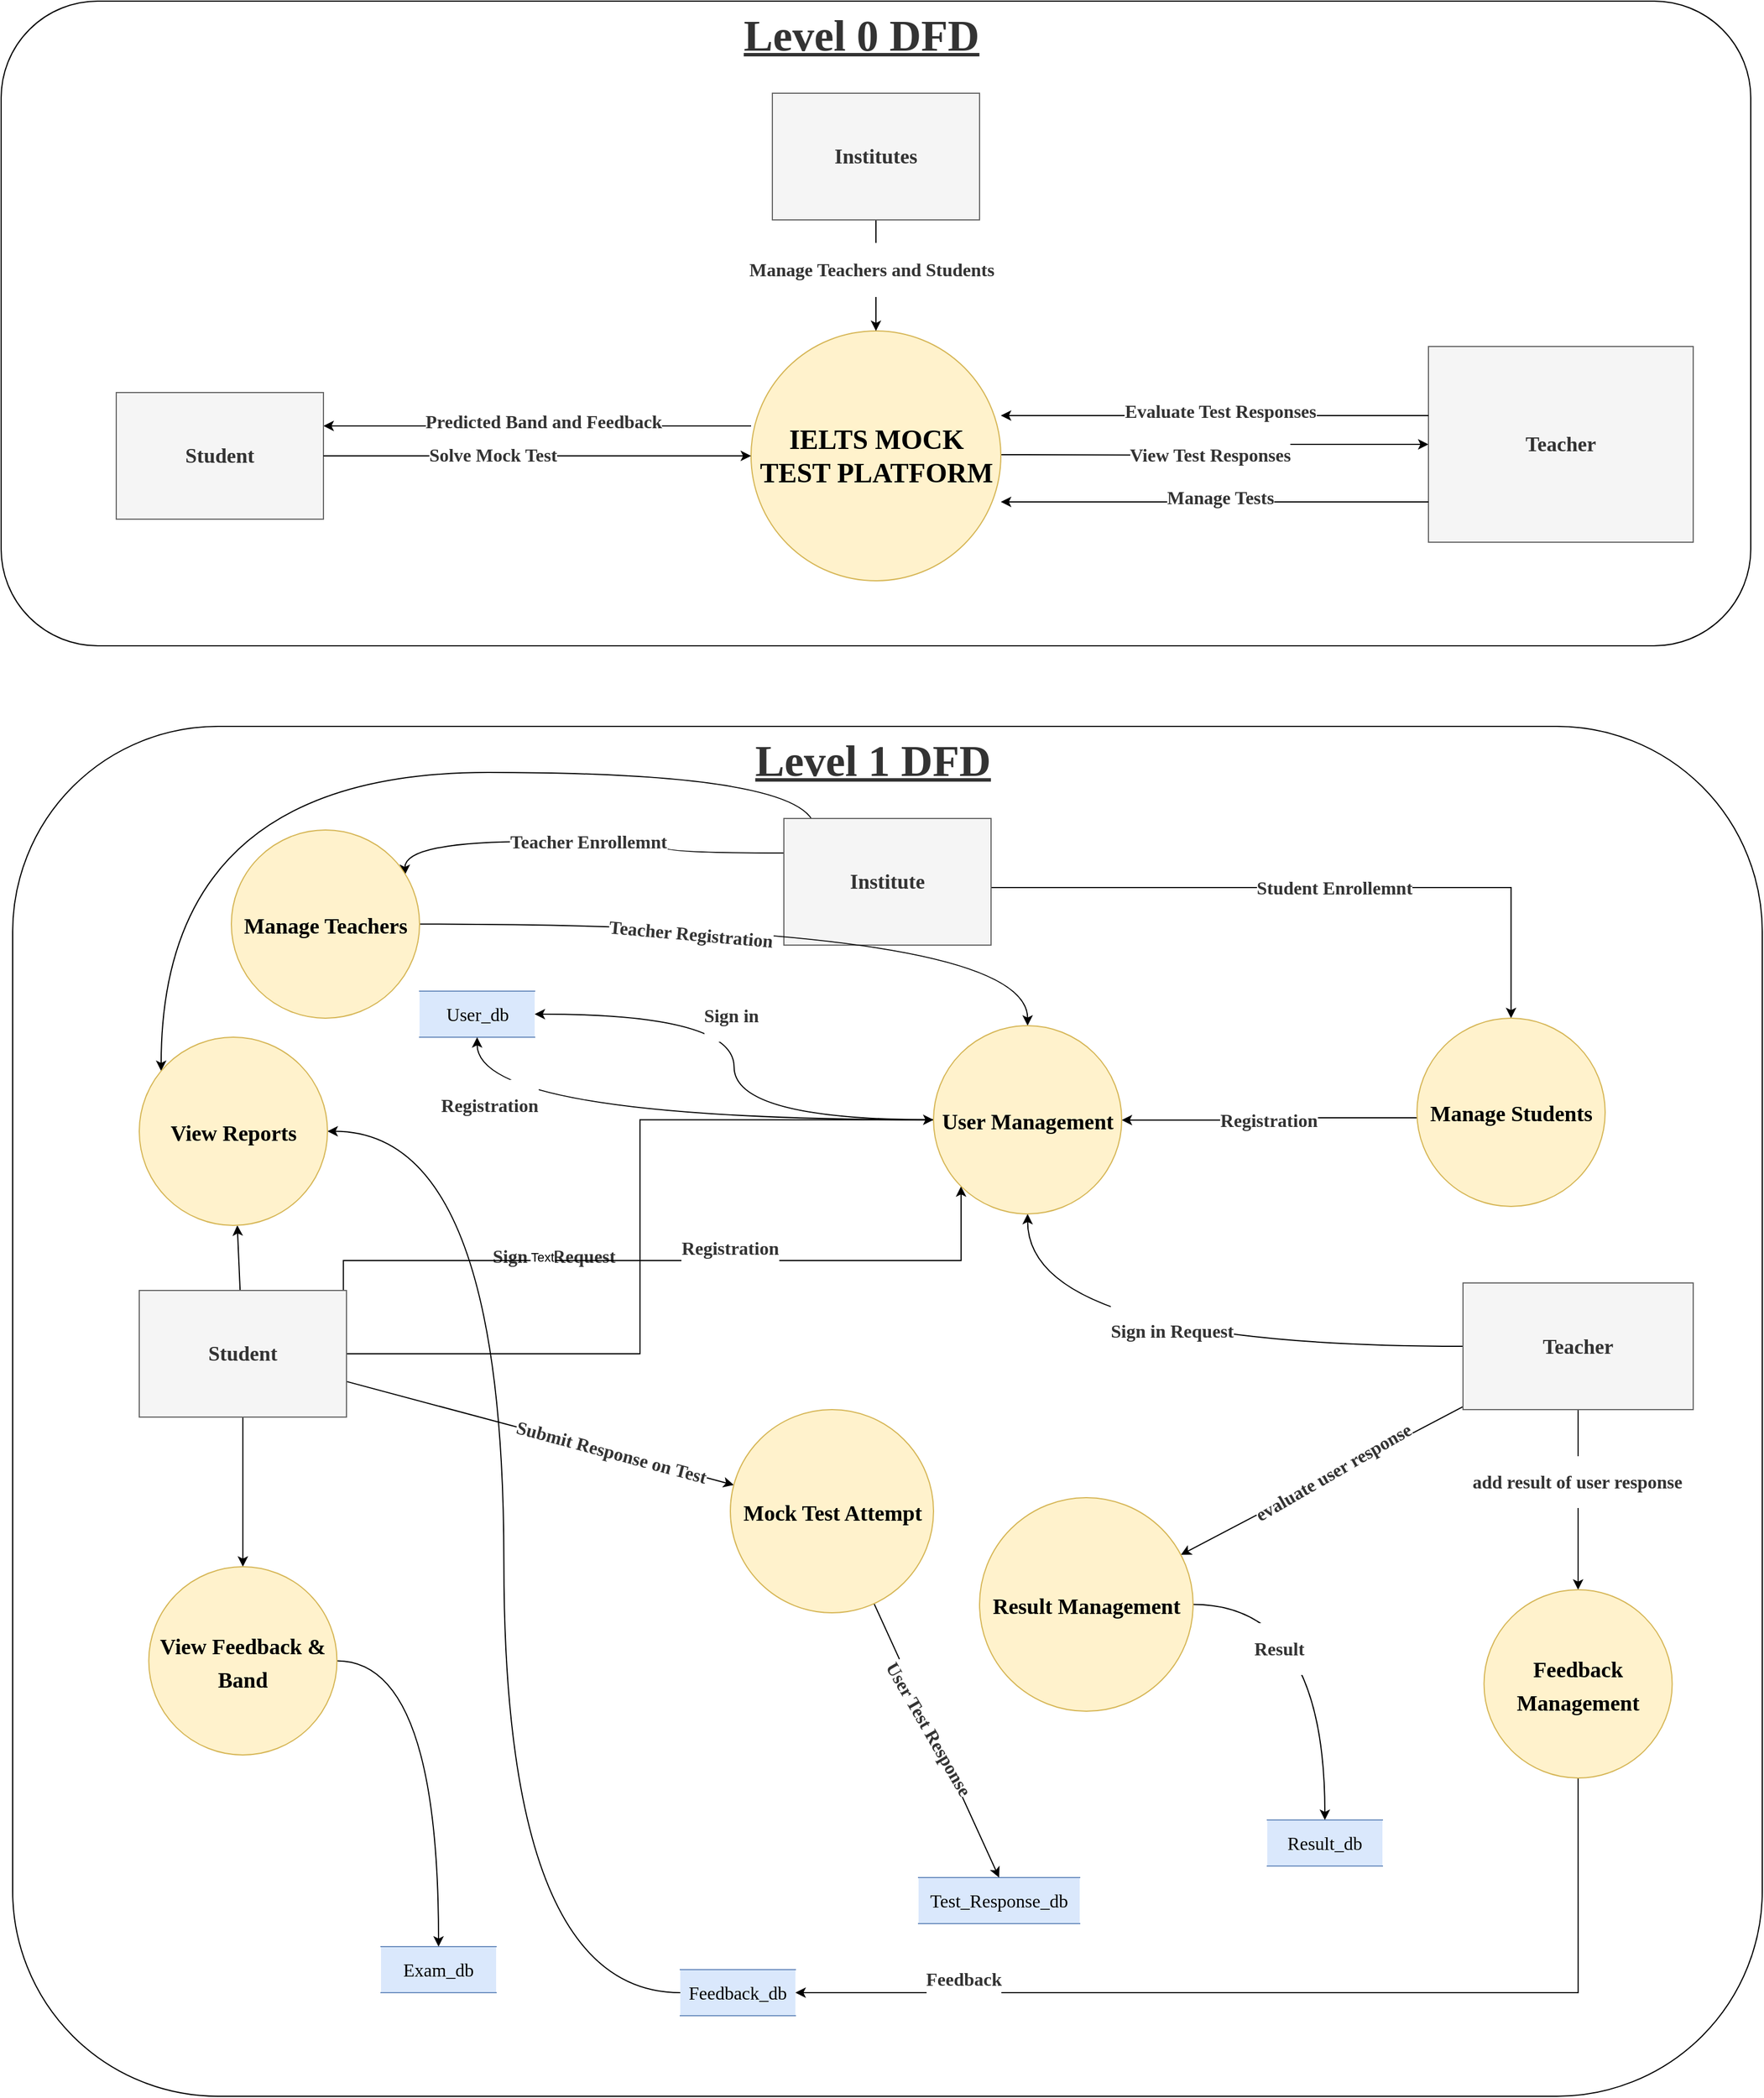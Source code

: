 <mxfile version="24.7.17">
  <diagram name="Page-1" id="etFTTJ8TaBfdBzY4ICjI">
    <mxGraphModel dx="1574" dy="1028" grid="1" gridSize="10" guides="1" tooltips="1" connect="1" arrows="1" fold="1" page="1" pageScale="1" pageWidth="1654" pageHeight="1169" math="0" shadow="0">
      <root>
        <mxCell id="0" />
        <mxCell id="1" parent="0" />
        <mxCell id="t77OT2pHdufiBTzPMGSk-143" value="" style="rounded=1;whiteSpace=wrap;html=1;fontFamily=Ubuntu Mono;fontSource=https%3A%2F%2Ffonts.googleapis.com%2Fcss%3Ffamily%3DUbuntu%2BMono;fillColor=none;" vertex="1" parent="1">
          <mxGeometry x="50" y="50" width="1520" height="560" as="geometry" />
        </mxCell>
        <mxCell id="t77OT2pHdufiBTzPMGSk-144" style="edgeStyle=orthogonalEdgeStyle;rounded=0;orthogonalLoop=1;jettySize=auto;html=1;fontFamily=Ubuntu Mono;fontSource=https%3A%2F%2Ffonts.googleapis.com%2Fcss%3Ffamily%3DUbuntu%2BMono;fontSize=12;fontColor=#333333;" edge="1" parent="1">
          <mxGeometry relative="1" as="geometry">
            <mxPoint x="701.5" y="419" as="sourcePoint" />
            <mxPoint x="330" y="419" as="targetPoint" />
          </mxGeometry>
        </mxCell>
        <mxCell id="t77OT2pHdufiBTzPMGSk-145" value="&lt;h3&gt;&lt;span style=&quot;font-size: 16px;&quot;&gt;Predicted Band and Feedback&lt;/span&gt;&lt;/h3&gt;" style="edgeLabel;html=1;align=center;verticalAlign=middle;resizable=0;points=[];rounded=0;strokeColor=#666666;fontFamily=Ubuntu Mono;fontSource=https%3A%2F%2Ffonts.googleapis.com%2Fcss%3Ffamily%3DUbuntu%2BMono;fontSize=12;fontColor=#333333;fillColor=#f5f5f5;" vertex="1" connectable="0" parent="t77OT2pHdufiBTzPMGSk-144">
          <mxGeometry x="0.19" y="-4" relative="1" as="geometry">
            <mxPoint x="40" as="offset" />
          </mxGeometry>
        </mxCell>
        <mxCell id="t77OT2pHdufiBTzPMGSk-146" style="edgeStyle=orthogonalEdgeStyle;rounded=0;orthogonalLoop=1;jettySize=auto;html=1;exitX=1;exitY=0.5;exitDx=0;exitDy=0;fontFamily=Ubuntu Mono;fontSource=https%3A%2F%2Ffonts.googleapis.com%2Fcss%3Ffamily%3DUbuntu%2BMono;fontSize=12;fontColor=#333333;" edge="1" parent="1" target="t77OT2pHdufiBTzPMGSk-150">
          <mxGeometry relative="1" as="geometry">
            <mxPoint x="918.5" y="444" as="sourcePoint" />
            <mxPoint x="1300" y="444" as="targetPoint" />
            <Array as="points" />
          </mxGeometry>
        </mxCell>
        <mxCell id="t77OT2pHdufiBTzPMGSk-147" value="&lt;h3&gt;&lt;span style=&quot;font-size: 16px;&quot;&gt;View Test Responses&lt;/span&gt;&lt;/h3&gt;" style="edgeLabel;html=1;align=center;verticalAlign=middle;resizable=0;points=[];rounded=0;strokeColor=#666666;fontFamily=Ubuntu Mono;fontSource=https%3A%2F%2Ffonts.googleapis.com%2Fcss%3Ffamily%3DUbuntu%2BMono;fontSize=12;fontColor=#333333;fillColor=#f5f5f5;" vertex="1" connectable="0" parent="t77OT2pHdufiBTzPMGSk-146">
          <mxGeometry x="-0.046" y="1" relative="1" as="geometry">
            <mxPoint as="offset" />
          </mxGeometry>
        </mxCell>
        <mxCell id="t77OT2pHdufiBTzPMGSk-148" value="&lt;h1&gt;&lt;font data-font-src=&quot;https://fonts.googleapis.com/css?family=Ubuntu+Mono&quot;&gt;IELTS MOCK TEST PLATFORM&lt;/font&gt;&lt;/h1&gt;" style="ellipse;whiteSpace=wrap;html=1;aspect=fixed;fillColor=#fff2cc;strokeColor=#d6b656;fontFamily=Ubuntu Mono;fontSource=https%3A%2F%2Ffonts.googleapis.com%2Fcss%3Ffamily%3DUbuntu%2BMono;" vertex="1" parent="1">
          <mxGeometry x="701.5" y="336.5" width="217" height="217" as="geometry" />
        </mxCell>
        <mxCell id="t77OT2pHdufiBTzPMGSk-149" value="&lt;h2&gt;Student&lt;/h2&gt;" style="rounded=0;whiteSpace=wrap;html=1;fillColor=#f5f5f5;fontColor=#333333;strokeColor=#666666;fontFamily=Ubuntu Mono;fontSource=https%3A%2F%2Ffonts.googleapis.com%2Fcss%3Ffamily%3DUbuntu%2BMono;" vertex="1" parent="1">
          <mxGeometry x="150" y="390" width="180" height="110" as="geometry" />
        </mxCell>
        <mxCell id="t77OT2pHdufiBTzPMGSk-150" value="&lt;h2&gt;Teacher&lt;/h2&gt;" style="rounded=0;whiteSpace=wrap;html=1;fillColor=#f5f5f5;fontColor=#333333;strokeColor=#666666;fontFamily=Ubuntu Mono;fontSource=https%3A%2F%2Ffonts.googleapis.com%2Fcss%3Ffamily%3DUbuntu%2BMono;align=center;verticalAlign=middle;fontSize=12;" vertex="1" parent="1">
          <mxGeometry x="1290" y="350" width="230" height="170" as="geometry" />
        </mxCell>
        <mxCell id="t77OT2pHdufiBTzPMGSk-151" style="edgeStyle=orthogonalEdgeStyle;rounded=0;orthogonalLoop=1;jettySize=auto;html=1;fontFamily=Ubuntu Mono;fontSource=https%3A%2F%2Ffonts.googleapis.com%2Fcss%3Ffamily%3DUbuntu%2BMono;fontSize=12;fontColor=#333333;" edge="1" parent="1" source="t77OT2pHdufiBTzPMGSk-153" target="t77OT2pHdufiBTzPMGSk-148">
          <mxGeometry relative="1" as="geometry" />
        </mxCell>
        <mxCell id="t77OT2pHdufiBTzPMGSk-152" value="&lt;h3&gt;&lt;span style=&quot;font-size: 16px;&quot;&gt;Manage Teachers and Students&lt;/span&gt;&lt;/h3&gt;" style="edgeLabel;html=1;align=center;verticalAlign=middle;resizable=0;points=[];rounded=0;strokeColor=#666666;fontFamily=Ubuntu Mono;fontSource=https%3A%2F%2Ffonts.googleapis.com%2Fcss%3Ffamily%3DUbuntu%2BMono;fontSize=12;fontColor=#333333;fillColor=#f5f5f5;" vertex="1" connectable="0" parent="t77OT2pHdufiBTzPMGSk-151">
          <mxGeometry x="-0.114" y="-4" relative="1" as="geometry">
            <mxPoint as="offset" />
          </mxGeometry>
        </mxCell>
        <mxCell id="t77OT2pHdufiBTzPMGSk-153" value="&lt;h2&gt;Institutes&lt;/h2&gt;" style="rounded=0;whiteSpace=wrap;html=1;fillColor=#f5f5f5;fontColor=#333333;strokeColor=#666666;fontFamily=Ubuntu Mono;fontSource=https%3A%2F%2Ffonts.googleapis.com%2Fcss%3Ffamily%3DUbuntu%2BMono;" vertex="1" parent="1">
          <mxGeometry x="720" y="130" width="180" height="110" as="geometry" />
        </mxCell>
        <mxCell id="t77OT2pHdufiBTzPMGSk-154" style="edgeStyle=orthogonalEdgeStyle;rounded=0;orthogonalLoop=1;jettySize=auto;html=1;fontFamily=Ubuntu Mono;fontSource=https%3A%2F%2Ffonts.googleapis.com%2Fcss%3Ffamily%3DUbuntu%2BMono;fontSize=12;fontColor=#333333;" edge="1" parent="1" source="t77OT2pHdufiBTzPMGSk-149" target="t77OT2pHdufiBTzPMGSk-148">
          <mxGeometry relative="1" as="geometry" />
        </mxCell>
        <mxCell id="t77OT2pHdufiBTzPMGSk-155" value="&lt;h3&gt;&lt;font style=&quot;font-size: 16px;&quot;&gt;Solve Mock Test&lt;/font&gt;&lt;/h3&gt;" style="edgeLabel;html=1;align=center;verticalAlign=middle;resizable=0;points=[];rounded=0;strokeColor=#666666;fontFamily=Ubuntu Mono;fontSource=https%3A%2F%2Ffonts.googleapis.com%2Fcss%3Ffamily%3DUbuntu%2BMono;fontSize=12;fontColor=#333333;fillColor=#f5f5f5;" vertex="1" connectable="0" parent="t77OT2pHdufiBTzPMGSk-154">
          <mxGeometry x="-0.211" y="1" relative="1" as="geometry">
            <mxPoint as="offset" />
          </mxGeometry>
        </mxCell>
        <mxCell id="t77OT2pHdufiBTzPMGSk-156" style="edgeStyle=orthogonalEdgeStyle;rounded=0;orthogonalLoop=1;jettySize=auto;html=1;fontFamily=Ubuntu Mono;fontSource=https%3A%2F%2Ffonts.googleapis.com%2Fcss%3Ffamily%3DUbuntu%2BMono;fontSize=12;fontColor=#333333;" edge="1" parent="1">
          <mxGeometry relative="1" as="geometry">
            <mxPoint x="1290" y="410" as="sourcePoint" />
            <mxPoint x="918.5" y="410" as="targetPoint" />
          </mxGeometry>
        </mxCell>
        <mxCell id="t77OT2pHdufiBTzPMGSk-157" value="&lt;h3&gt;&lt;span style=&quot;font-size: 16px;&quot;&gt;Evaluate Test Responses&lt;/span&gt;&lt;/h3&gt;" style="edgeLabel;html=1;align=center;verticalAlign=middle;resizable=0;points=[];rounded=0;strokeColor=#666666;fontFamily=Ubuntu Mono;fontSource=https%3A%2F%2Ffonts.googleapis.com%2Fcss%3Ffamily%3DUbuntu%2BMono;fontSize=12;fontColor=#333333;fillColor=#f5f5f5;" vertex="1" connectable="0" parent="t77OT2pHdufiBTzPMGSk-156">
          <mxGeometry x="0.19" y="-4" relative="1" as="geometry">
            <mxPoint x="40" as="offset" />
          </mxGeometry>
        </mxCell>
        <mxCell id="t77OT2pHdufiBTzPMGSk-158" style="edgeStyle=orthogonalEdgeStyle;rounded=0;orthogonalLoop=1;jettySize=auto;html=1;fontFamily=Ubuntu Mono;fontSource=https%3A%2F%2Ffonts.googleapis.com%2Fcss%3Ffamily%3DUbuntu%2BMono;fontSize=12;fontColor=#333333;" edge="1" parent="1">
          <mxGeometry relative="1" as="geometry">
            <mxPoint x="1290" y="485" as="sourcePoint" />
            <mxPoint x="918.5" y="485" as="targetPoint" />
          </mxGeometry>
        </mxCell>
        <mxCell id="t77OT2pHdufiBTzPMGSk-159" value="&lt;h3&gt;&lt;span style=&quot;font-size: 16px;&quot;&gt;Manage Tests&lt;/span&gt;&lt;/h3&gt;" style="edgeLabel;html=1;align=center;verticalAlign=middle;resizable=0;points=[];rounded=0;strokeColor=#666666;fontFamily=Ubuntu Mono;fontSource=https%3A%2F%2Ffonts.googleapis.com%2Fcss%3Ffamily%3DUbuntu%2BMono;fontSize=12;fontColor=#333333;fillColor=#f5f5f5;" vertex="1" connectable="0" parent="t77OT2pHdufiBTzPMGSk-158">
          <mxGeometry x="0.19" y="-4" relative="1" as="geometry">
            <mxPoint x="40" as="offset" />
          </mxGeometry>
        </mxCell>
        <mxCell id="t77OT2pHdufiBTzPMGSk-160" value="&lt;font style=&quot;font-size: 38px;&quot;&gt;&lt;u&gt;Level 0 DFD&lt;/u&gt;&lt;/font&gt;" style="text;strokeColor=none;fillColor=none;html=1;fontSize=12;fontStyle=1;verticalAlign=middle;align=center;fontFamily=Ubuntu Mono;fontSource=https%3A%2F%2Ffonts.googleapis.com%2Fcss%3Ffamily%3DUbuntu%2BMono;fontColor=#333333;" vertex="1" parent="1">
          <mxGeometry x="747" y="60" width="100" height="40" as="geometry" />
        </mxCell>
        <mxCell id="t77OT2pHdufiBTzPMGSk-161" value="" style="rounded=1;whiteSpace=wrap;html=1;fontFamily=Ubuntu Mono;fontSource=https%3A%2F%2Ffonts.googleapis.com%2Fcss%3Ffamily%3DUbuntu%2BMono;fillColor=none;" vertex="1" parent="1">
          <mxGeometry x="60" y="680" width="1520" height="1190" as="geometry" />
        </mxCell>
        <mxCell id="t77OT2pHdufiBTzPMGSk-162" style="edgeStyle=elbowEdgeStyle;rounded=0;orthogonalLoop=1;jettySize=auto;html=1;" edge="1" parent="1" source="t77OT2pHdufiBTzPMGSk-170" target="t77OT2pHdufiBTzPMGSk-212">
          <mxGeometry relative="1" as="geometry" />
        </mxCell>
        <mxCell id="t77OT2pHdufiBTzPMGSk-163" value="&lt;h3 style=&quot;color: rgb(51, 51, 51); font-family: &amp;quot;Ubuntu Mono&amp;quot;;&quot;&gt;&lt;span style=&quot;font-size: 16px;&quot;&gt;Sign in Request&lt;/span&gt;&lt;/h3&gt;" style="edgeLabel;html=1;align=center;verticalAlign=middle;resizable=0;points=[];fontFamily=Helvetica;fontSize=11;fontColor=default;labelBackgroundColor=default;" vertex="1" connectable="0" parent="t77OT2pHdufiBTzPMGSk-162">
          <mxGeometry x="0.238" y="61" relative="1" as="geometry">
            <mxPoint x="-14" y="101" as="offset" />
          </mxGeometry>
        </mxCell>
        <mxCell id="t77OT2pHdufiBTzPMGSk-164" style="edgeStyle=elbowEdgeStyle;shape=connector;rounded=0;orthogonalLoop=1;jettySize=auto;html=1;entryX=0;entryY=1;entryDx=0;entryDy=0;strokeColor=default;align=center;verticalAlign=middle;fontFamily=Helvetica;fontSize=11;fontColor=default;labelBackgroundColor=default;endArrow=classic;exitX=0.985;exitY=0.354;exitDx=0;exitDy=0;exitPerimeter=0;elbow=vertical;" edge="1" parent="1" source="t77OT2pHdufiBTzPMGSk-170" target="t77OT2pHdufiBTzPMGSk-212">
          <mxGeometry relative="1" as="geometry" />
        </mxCell>
        <mxCell id="t77OT2pHdufiBTzPMGSk-165" value="&lt;h3 style=&quot;&quot;&gt;&lt;font face=&quot;Ubuntu Mono&quot; color=&quot;#333333&quot;&gt;&lt;span style=&quot;font-size: 16px;&quot;&gt;Registration&lt;/span&gt;&lt;/font&gt;&lt;br&gt;&lt;/h3&gt;" style="edgeLabel;html=1;align=center;verticalAlign=middle;resizable=0;points=[];fontFamily=Helvetica;fontSize=11;fontColor=default;labelBackgroundColor=default;" vertex="1" connectable="0" parent="t77OT2pHdufiBTzPMGSk-164">
          <mxGeometry x="-0.052" y="37" relative="1" as="geometry">
            <mxPoint x="85" y="26" as="offset" />
          </mxGeometry>
        </mxCell>
        <mxCell id="t77OT2pHdufiBTzPMGSk-217" value="Text" style="edgeLabel;html=1;align=center;verticalAlign=middle;resizable=0;points=[];fontFamily=Helvetica;fontSize=11;fontColor=default;labelBackgroundColor=default;" vertex="1" connectable="0" parent="t77OT2pHdufiBTzPMGSk-164">
          <mxGeometry x="-0.288" y="3" relative="1" as="geometry">
            <mxPoint as="offset" />
          </mxGeometry>
        </mxCell>
        <mxCell id="t77OT2pHdufiBTzPMGSk-166" style="shape=connector;rounded=0;orthogonalLoop=1;jettySize=auto;html=1;strokeColor=default;align=center;verticalAlign=middle;fontFamily=Helvetica;fontSize=11;fontColor=default;labelBackgroundColor=default;endArrow=classic;" edge="1" parent="1" source="t77OT2pHdufiBTzPMGSk-170" target="t77OT2pHdufiBTzPMGSk-207">
          <mxGeometry relative="1" as="geometry" />
        </mxCell>
        <mxCell id="t77OT2pHdufiBTzPMGSk-167" value="&lt;h3 style=&quot;color: rgb(51, 51, 51); font-family: &amp;quot;Ubuntu Mono&amp;quot;;&quot;&gt;&lt;span style=&quot;font-size: 16px;&quot;&gt;Submit Response on Test&lt;/span&gt;&lt;/h3&gt;" style="edgeLabel;html=1;align=center;verticalAlign=middle;resizable=0;points=[];fontFamily=Helvetica;fontSize=11;fontColor=default;labelBackgroundColor=default;rotation=15;" vertex="1" connectable="0" parent="t77OT2pHdufiBTzPMGSk-166">
          <mxGeometry x="0.475" y="17" relative="1" as="geometry">
            <mxPoint x="-23" y="11" as="offset" />
          </mxGeometry>
        </mxCell>
        <mxCell id="t77OT2pHdufiBTzPMGSk-168" style="edgeStyle=orthogonalEdgeStyle;shape=connector;curved=1;rounded=0;orthogonalLoop=1;jettySize=auto;html=1;strokeColor=default;align=center;verticalAlign=middle;fontFamily=Helvetica;fontSize=11;fontColor=default;labelBackgroundColor=default;endArrow=classic;" edge="1" parent="1" source="t77OT2pHdufiBTzPMGSk-170" target="t77OT2pHdufiBTzPMGSk-195">
          <mxGeometry relative="1" as="geometry" />
        </mxCell>
        <mxCell id="t77OT2pHdufiBTzPMGSk-169" style="shape=connector;rounded=0;orthogonalLoop=1;jettySize=auto;html=1;strokeColor=default;align=center;verticalAlign=middle;fontFamily=Helvetica;fontSize=11;fontColor=default;labelBackgroundColor=default;endArrow=classic;" edge="1" parent="1" source="t77OT2pHdufiBTzPMGSk-170" target="t77OT2pHdufiBTzPMGSk-213">
          <mxGeometry relative="1" as="geometry" />
        </mxCell>
        <mxCell id="t77OT2pHdufiBTzPMGSk-170" value="&lt;h2&gt;Student&lt;/h2&gt;" style="rounded=0;whiteSpace=wrap;html=1;fillColor=#f5f5f5;fontColor=#333333;strokeColor=#666666;fontFamily=Ubuntu Mono;fontSource=https%3A%2F%2Ffonts.googleapis.com%2Fcss%3Ffamily%3DUbuntu%2BMono;" vertex="1" parent="1">
          <mxGeometry x="170" y="1170" width="180" height="110" as="geometry" />
        </mxCell>
        <mxCell id="t77OT2pHdufiBTzPMGSk-171" style="shape=connector;rounded=0;orthogonalLoop=1;jettySize=auto;html=1;strokeColor=default;align=center;verticalAlign=middle;fontFamily=Helvetica;fontSize=11;fontColor=default;labelBackgroundColor=default;endArrow=classic;" edge="1" parent="1" source="t77OT2pHdufiBTzPMGSk-177" target="t77OT2pHdufiBTzPMGSk-201">
          <mxGeometry relative="1" as="geometry" />
        </mxCell>
        <mxCell id="t77OT2pHdufiBTzPMGSk-172" value="&lt;h3 style=&quot;color: rgb(51, 51, 51); font-family: &amp;quot;Ubuntu Mono&amp;quot;;&quot;&gt;&lt;span style=&quot;font-size: 16px;&quot;&gt;evaluate user response&lt;/span&gt;&lt;/h3&gt;" style="edgeLabel;html=1;align=center;verticalAlign=middle;resizable=0;points=[];fontFamily=Helvetica;fontSize=11;fontColor=default;labelBackgroundColor=default;rotation=-30;" vertex="1" connectable="0" parent="t77OT2pHdufiBTzPMGSk-171">
          <mxGeometry x="0.327" y="38" relative="1" as="geometry">
            <mxPoint x="31" y="-62" as="offset" />
          </mxGeometry>
        </mxCell>
        <mxCell id="t77OT2pHdufiBTzPMGSk-173" style="edgeStyle=orthogonalEdgeStyle;shape=connector;curved=1;rounded=0;orthogonalLoop=1;jettySize=auto;html=1;strokeColor=default;align=center;verticalAlign=middle;fontFamily=Helvetica;fontSize=11;fontColor=default;labelBackgroundColor=default;endArrow=classic;" edge="1" parent="1" source="t77OT2pHdufiBTzPMGSk-177" target="t77OT2pHdufiBTzPMGSk-212">
          <mxGeometry relative="1" as="geometry" />
        </mxCell>
        <mxCell id="t77OT2pHdufiBTzPMGSk-174" value="&lt;h3 style=&quot;color: rgb(51, 51, 51); font-family: &amp;quot;Ubuntu Mono&amp;quot;;&quot;&gt;&lt;span style=&quot;font-size: 16px;&quot;&gt;Sign in Request&lt;/span&gt;&lt;/h3&gt;" style="edgeLabel;html=1;align=center;verticalAlign=middle;resizable=0;points=[];fontFamily=Helvetica;fontSize=11;fontColor=default;labelBackgroundColor=default;" vertex="1" connectable="0" parent="t77OT2pHdufiBTzPMGSk-173">
          <mxGeometry x="0.028" y="-14" relative="1" as="geometry">
            <mxPoint as="offset" />
          </mxGeometry>
        </mxCell>
        <mxCell id="t77OT2pHdufiBTzPMGSk-175" style="edgeStyle=orthogonalEdgeStyle;shape=connector;curved=1;rounded=0;orthogonalLoop=1;jettySize=auto;html=1;strokeColor=default;align=center;verticalAlign=middle;fontFamily=Helvetica;fontSize=11;fontColor=default;labelBackgroundColor=default;endArrow=classic;" edge="1" parent="1" source="t77OT2pHdufiBTzPMGSk-177" target="t77OT2pHdufiBTzPMGSk-204">
          <mxGeometry relative="1" as="geometry" />
        </mxCell>
        <mxCell id="t77OT2pHdufiBTzPMGSk-176" value="&lt;h3 style=&quot;color: rgb(51, 51, 51); font-family: &amp;quot;Ubuntu Mono&amp;quot;;&quot;&gt;&lt;span style=&quot;font-size: 16px;&quot;&gt;add result of user response&lt;/span&gt;&lt;/h3&gt;" style="edgeLabel;html=1;align=center;verticalAlign=middle;resizable=0;points=[];fontFamily=Helvetica;fontSize=11;fontColor=default;labelBackgroundColor=default;" vertex="1" connectable="0" parent="t77OT2pHdufiBTzPMGSk-175">
          <mxGeometry x="-0.199" y="-1" relative="1" as="geometry">
            <mxPoint as="offset" />
          </mxGeometry>
        </mxCell>
        <mxCell id="t77OT2pHdufiBTzPMGSk-177" value="&lt;h2&gt;Teacher&lt;/h2&gt;" style="rounded=0;whiteSpace=wrap;html=1;fillColor=#f5f5f5;fontColor=#333333;strokeColor=#666666;fontFamily=Ubuntu Mono;fontSource=https%3A%2F%2Ffonts.googleapis.com%2Fcss%3Ffamily%3DUbuntu%2BMono;align=center;verticalAlign=middle;fontSize=12;" vertex="1" parent="1">
          <mxGeometry x="1320" y="1163.5" width="200" height="110" as="geometry" />
        </mxCell>
        <mxCell id="t77OT2pHdufiBTzPMGSk-178" style="edgeStyle=elbowEdgeStyle;shape=connector;rounded=0;orthogonalLoop=1;jettySize=auto;html=1;strokeColor=default;align=center;verticalAlign=middle;fontFamily=Helvetica;fontSize=11;fontColor=default;labelBackgroundColor=default;endArrow=classic;elbow=vertical;" edge="1" parent="1" source="t77OT2pHdufiBTzPMGSk-183" target="t77OT2pHdufiBTzPMGSk-192">
          <mxGeometry relative="1" as="geometry">
            <Array as="points">
              <mxPoint x="960" y="820" />
            </Array>
          </mxGeometry>
        </mxCell>
        <mxCell id="t77OT2pHdufiBTzPMGSk-179" value="&lt;h3 style=&quot;color: rgb(51, 51, 51); font-family: &amp;quot;Ubuntu Mono&amp;quot;;&quot;&gt;&lt;span style=&quot;font-size: 16px;&quot;&gt;Student Enrollemnt&lt;/span&gt;&lt;/h3&gt;" style="edgeLabel;html=1;align=center;verticalAlign=middle;resizable=0;points=[];fontFamily=Helvetica;fontSize=11;fontColor=default;labelBackgroundColor=default;" vertex="1" connectable="0" parent="t77OT2pHdufiBTzPMGSk-178">
          <mxGeometry x="0.417" y="-23" relative="1" as="geometry">
            <mxPoint x="-103" y="-23" as="offset" />
          </mxGeometry>
        </mxCell>
        <mxCell id="t77OT2pHdufiBTzPMGSk-180" style="edgeStyle=orthogonalEdgeStyle;shape=connector;curved=1;rounded=0;orthogonalLoop=1;jettySize=auto;html=1;strokeColor=default;align=center;verticalAlign=middle;fontFamily=Helvetica;fontSize=11;fontColor=default;labelBackgroundColor=default;endArrow=classic;entryX=0.922;entryY=0.239;entryDx=0;entryDy=0;entryPerimeter=0;" edge="1" parent="1" source="t77OT2pHdufiBTzPMGSk-183" target="t77OT2pHdufiBTzPMGSk-198">
          <mxGeometry relative="1" as="geometry">
            <mxPoint x="640" y="831.28" as="sourcePoint" />
            <mxPoint x="276.969" y="780" as="targetPoint" />
            <Array as="points">
              <mxPoint x="626" y="790" />
              <mxPoint x="626" y="780" />
              <mxPoint x="401" y="780" />
            </Array>
          </mxGeometry>
        </mxCell>
        <mxCell id="t77OT2pHdufiBTzPMGSk-181" value="&lt;h3 style=&quot;color: rgb(51, 51, 51); font-family: &amp;quot;Ubuntu Mono&amp;quot;;&quot;&gt;&lt;span style=&quot;font-size: 16px;&quot;&gt;Teacher Enrollemnt&lt;/span&gt;&lt;/h3&gt;" style="edgeLabel;html=1;align=center;verticalAlign=middle;resizable=0;points=[];fontFamily=Helvetica;fontSize=11;fontColor=default;labelBackgroundColor=default;" vertex="1" connectable="0" parent="t77OT2pHdufiBTzPMGSk-180">
          <mxGeometry x="0.5" y="-5" relative="1" as="geometry">
            <mxPoint x="96" y="5" as="offset" />
          </mxGeometry>
        </mxCell>
        <mxCell id="t77OT2pHdufiBTzPMGSk-182" style="edgeStyle=orthogonalEdgeStyle;shape=connector;curved=1;rounded=0;orthogonalLoop=1;jettySize=auto;html=1;strokeColor=default;align=center;verticalAlign=middle;fontFamily=Helvetica;fontSize=11;fontColor=default;labelBackgroundColor=default;endArrow=classic;" edge="1" parent="1" target="t77OT2pHdufiBTzPMGSk-213">
          <mxGeometry relative="1" as="geometry">
            <mxPoint x="757" y="770" as="sourcePoint" />
            <mxPoint x="188.75" y="960" as="targetPoint" />
            <Array as="points">
              <mxPoint x="757" y="720" />
              <mxPoint x="189" y="720" />
            </Array>
          </mxGeometry>
        </mxCell>
        <mxCell id="t77OT2pHdufiBTzPMGSk-183" value="&lt;h2&gt;Institute&lt;/h2&gt;" style="rounded=0;whiteSpace=wrap;html=1;fillColor=#f5f5f5;fontColor=#333333;strokeColor=#666666;fontFamily=Ubuntu Mono;fontSource=https%3A%2F%2Ffonts.googleapis.com%2Fcss%3Ffamily%3DUbuntu%2BMono;" vertex="1" parent="1">
          <mxGeometry x="730" y="760" width="180" height="110" as="geometry" />
        </mxCell>
        <mxCell id="t77OT2pHdufiBTzPMGSk-184" value="&lt;font style=&quot;font-size: 38px;&quot;&gt;&lt;u&gt;Level 1 DFD&lt;/u&gt;&lt;/font&gt;" style="text;strokeColor=none;fillColor=none;html=1;fontSize=12;fontStyle=1;verticalAlign=middle;align=center;fontFamily=Ubuntu Mono;fontSource=https%3A%2F%2Ffonts.googleapis.com%2Fcss%3Ffamily%3DUbuntu%2BMono;fontColor=#333333;" vertex="1" parent="1">
          <mxGeometry x="757" y="690" width="100" height="40" as="geometry" />
        </mxCell>
        <mxCell id="t77OT2pHdufiBTzPMGSk-185" value="&lt;font style=&quot;font-size: 16px;&quot; face=&quot;Ubuntu Mono&quot;&gt;Exam_db&lt;/font&gt;" style="shape=partialRectangle;whiteSpace=wrap;html=1;left=0;right=0;fillColor=#dae8fc;strokeColor=#6c8ebf;" vertex="1" parent="1">
          <mxGeometry x="380" y="1740" width="100" height="40" as="geometry" />
        </mxCell>
        <mxCell id="t77OT2pHdufiBTzPMGSk-186" value="&lt;font style=&quot;font-size: 16px;&quot; face=&quot;Ubuntu Mono&quot;&gt;User_db&lt;/font&gt;" style="shape=partialRectangle;whiteSpace=wrap;html=1;left=0;right=0;fillColor=#dae8fc;strokeColor=#6c8ebf;" vertex="1" parent="1">
          <mxGeometry x="413.5" y="910" width="100" height="40" as="geometry" />
        </mxCell>
        <mxCell id="t77OT2pHdufiBTzPMGSk-187" value="&lt;font style=&quot;font-size: 16px;&quot; face=&quot;Ubuntu Mono&quot;&gt;Test_Response_db&lt;/font&gt;" style="shape=partialRectangle;whiteSpace=wrap;html=1;left=0;right=0;fillColor=#dae8fc;strokeColor=#6c8ebf;" vertex="1" parent="1">
          <mxGeometry x="847" y="1680" width="140" height="40" as="geometry" />
        </mxCell>
        <mxCell id="t77OT2pHdufiBTzPMGSk-216" style="edgeStyle=orthogonalEdgeStyle;shape=connector;curved=1;rounded=0;orthogonalLoop=1;jettySize=auto;html=1;entryX=1;entryY=0.5;entryDx=0;entryDy=0;strokeColor=default;align=center;verticalAlign=middle;fontFamily=Helvetica;fontSize=11;fontColor=default;labelBackgroundColor=default;endArrow=classic;" edge="1" parent="1" source="t77OT2pHdufiBTzPMGSk-188" target="t77OT2pHdufiBTzPMGSk-213">
          <mxGeometry relative="1" as="geometry" />
        </mxCell>
        <mxCell id="t77OT2pHdufiBTzPMGSk-188" value="&lt;font style=&quot;font-size: 16px;&quot; face=&quot;Ubuntu Mono&quot;&gt;Feedback_db&lt;/font&gt;" style="shape=partialRectangle;whiteSpace=wrap;html=1;left=0;right=0;fillColor=#dae8fc;strokeColor=#6c8ebf;" vertex="1" parent="1">
          <mxGeometry x="640" y="1760" width="100" height="40" as="geometry" />
        </mxCell>
        <mxCell id="t77OT2pHdufiBTzPMGSk-189" value="&lt;font style=&quot;font-size: 16px;&quot; face=&quot;Ubuntu Mono&quot;&gt;Result_db&lt;/font&gt;" style="shape=partialRectangle;whiteSpace=wrap;html=1;left=0;right=0;fillColor=#dae8fc;strokeColor=#6c8ebf;" vertex="1" parent="1">
          <mxGeometry x="1150" y="1630" width="100" height="40" as="geometry" />
        </mxCell>
        <mxCell id="t77OT2pHdufiBTzPMGSk-190" style="edgeStyle=orthogonalEdgeStyle;shape=connector;rounded=0;orthogonalLoop=1;jettySize=auto;html=1;strokeColor=default;align=center;verticalAlign=middle;fontFamily=Helvetica;fontSize=11;fontColor=default;labelBackgroundColor=default;endArrow=classic;" edge="1" parent="1" source="t77OT2pHdufiBTzPMGSk-192" target="t77OT2pHdufiBTzPMGSk-212">
          <mxGeometry relative="1" as="geometry">
            <Array as="points">
              <mxPoint x="1147" y="1020" />
              <mxPoint x="1147" y="1022" />
            </Array>
          </mxGeometry>
        </mxCell>
        <mxCell id="t77OT2pHdufiBTzPMGSk-191" value="&lt;h3 style=&quot;color: rgb(51, 51, 51); font-family: &amp;quot;Ubuntu Mono&amp;quot;;&quot;&gt;&lt;span style=&quot;font-size: 16px;&quot;&gt;Registration&lt;/span&gt;&lt;/h3&gt;" style="edgeLabel;html=1;align=center;verticalAlign=middle;resizable=0;points=[];fontFamily=Helvetica;fontSize=11;fontColor=default;labelBackgroundColor=default;" vertex="1" connectable="0" parent="t77OT2pHdufiBTzPMGSk-190">
          <mxGeometry x="0.181" y="13" relative="1" as="geometry">
            <mxPoint x="21" y="-13" as="offset" />
          </mxGeometry>
        </mxCell>
        <mxCell id="t77OT2pHdufiBTzPMGSk-192" value="&lt;h1&gt;&lt;font style=&quot;font-size: 19px;&quot; data-font-src=&quot;https://fonts.googleapis.com/css?family=Ubuntu+Mono&quot;&gt;Manage Students &lt;/font&gt;&lt;/h1&gt;" style="ellipse;whiteSpace=wrap;html=1;aspect=fixed;fillColor=#fff2cc;strokeColor=#d6b656;fontFamily=Ubuntu Mono;fontSource=https%3A%2F%2Ffonts.googleapis.com%2Fcss%3Ffamily%3DUbuntu%2BMono;" vertex="1" parent="1">
          <mxGeometry x="1280" y="933.5" width="163.5" height="163.5" as="geometry" />
        </mxCell>
        <mxCell id="t77OT2pHdufiBTzPMGSk-193" style="edgeStyle=orthogonalEdgeStyle;shape=connector;curved=1;rounded=0;orthogonalLoop=1;jettySize=auto;html=1;strokeColor=default;align=center;verticalAlign=middle;fontFamily=Helvetica;fontSize=11;fontColor=default;labelBackgroundColor=default;endArrow=classic;" edge="1" parent="1" source="t77OT2pHdufiBTzPMGSk-195" target="t77OT2pHdufiBTzPMGSk-185">
          <mxGeometry relative="1" as="geometry" />
        </mxCell>
        <mxCell id="t77OT2pHdufiBTzPMGSk-195" value="&lt;h1&gt;&lt;font style=&quot;font-size: 19px;&quot; data-font-src=&quot;https://fonts.googleapis.com/css?family=Ubuntu+Mono&quot;&gt;View Feedback &amp;amp; Band&lt;/font&gt;&lt;/h1&gt;" style="ellipse;whiteSpace=wrap;html=1;aspect=fixed;fillColor=#fff2cc;strokeColor=#d6b656;fontFamily=Ubuntu Mono;fontSource=https%3A%2F%2Ffonts.googleapis.com%2Fcss%3Ffamily%3DUbuntu%2BMono;" vertex="1" parent="1">
          <mxGeometry x="178.25" y="1410" width="163.5" height="163.5" as="geometry" />
        </mxCell>
        <mxCell id="t77OT2pHdufiBTzPMGSk-196" style="edgeStyle=orthogonalEdgeStyle;shape=connector;curved=1;rounded=0;orthogonalLoop=1;jettySize=auto;html=1;strokeColor=default;align=center;verticalAlign=middle;fontFamily=Helvetica;fontSize=11;fontColor=default;labelBackgroundColor=default;endArrow=classic;" edge="1" parent="1" source="t77OT2pHdufiBTzPMGSk-198" target="t77OT2pHdufiBTzPMGSk-212">
          <mxGeometry relative="1" as="geometry" />
        </mxCell>
        <mxCell id="t77OT2pHdufiBTzPMGSk-197" value="&lt;h3 style=&quot;color: rgb(51, 51, 51); font-family: &amp;quot;Ubuntu Mono&amp;quot;;&quot;&gt;&lt;span style=&quot;font-size: 16px;&quot;&gt;Teacher Registration&lt;/span&gt;&lt;/h3&gt;" style="edgeLabel;html=1;align=center;verticalAlign=middle;resizable=0;points=[];fontFamily=Helvetica;fontSize=11;fontColor=default;labelBackgroundColor=default;rotation=5;" vertex="1" connectable="0" parent="t77OT2pHdufiBTzPMGSk-196">
          <mxGeometry x="-0.26" y="-4" relative="1" as="geometry">
            <mxPoint x="7" y="4" as="offset" />
          </mxGeometry>
        </mxCell>
        <mxCell id="t77OT2pHdufiBTzPMGSk-198" value="&lt;h1&gt;&lt;font style=&quot;font-size: 19px;&quot; data-font-src=&quot;https://fonts.googleapis.com/css?family=Ubuntu+Mono&quot;&gt;Manage Teachers&lt;/font&gt;&lt;/h1&gt;" style="ellipse;whiteSpace=wrap;html=1;aspect=fixed;fillColor=#fff2cc;strokeColor=#d6b656;fontFamily=Ubuntu Mono;fontSource=https%3A%2F%2Ffonts.googleapis.com%2Fcss%3Ffamily%3DUbuntu%2BMono;" vertex="1" parent="1">
          <mxGeometry x="250" y="770" width="163.5" height="163.5" as="geometry" />
        </mxCell>
        <mxCell id="t77OT2pHdufiBTzPMGSk-199" style="edgeStyle=orthogonalEdgeStyle;shape=connector;curved=1;rounded=0;orthogonalLoop=1;jettySize=auto;html=1;entryX=0.5;entryY=0;entryDx=0;entryDy=0;strokeColor=default;align=center;verticalAlign=middle;fontFamily=Helvetica;fontSize=11;fontColor=default;labelBackgroundColor=default;endArrow=classic;" edge="1" parent="1" source="t77OT2pHdufiBTzPMGSk-201" target="t77OT2pHdufiBTzPMGSk-189">
          <mxGeometry relative="1" as="geometry" />
        </mxCell>
        <mxCell id="t77OT2pHdufiBTzPMGSk-200" value="&lt;h3 style=&quot;color: rgb(51, 51, 51); font-family: &amp;quot;Ubuntu Mono&amp;quot;;&quot;&gt;&lt;span style=&quot;font-size: 16px;&quot;&gt;Result&lt;/span&gt;&lt;/h3&gt;" style="edgeLabel;html=1;align=center;verticalAlign=middle;resizable=0;points=[];fontFamily=Helvetica;fontSize=11;fontColor=default;labelBackgroundColor=default;" vertex="1" connectable="0" parent="t77OT2pHdufiBTzPMGSk-199">
          <mxGeometry x="-0.131" y="3" relative="1" as="geometry">
            <mxPoint x="-43" y="21" as="offset" />
          </mxGeometry>
        </mxCell>
        <mxCell id="t77OT2pHdufiBTzPMGSk-201" value="&lt;h1&gt;&lt;font style=&quot;font-size: 19px;&quot; data-font-src=&quot;https://fonts.googleapis.com/css?family=Ubuntu+Mono&quot;&gt;Result Management&lt;/font&gt;&lt;/h1&gt;" style="ellipse;whiteSpace=wrap;html=1;aspect=fixed;fillColor=#fff2cc;strokeColor=#d6b656;fontFamily=Ubuntu Mono;fontSource=https%3A%2F%2Ffonts.googleapis.com%2Fcss%3Ffamily%3DUbuntu%2BMono;" vertex="1" parent="1">
          <mxGeometry x="900" y="1350" width="185.5" height="185.5" as="geometry" />
        </mxCell>
        <mxCell id="t77OT2pHdufiBTzPMGSk-202" style="edgeStyle=orthogonalEdgeStyle;shape=connector;rounded=0;orthogonalLoop=1;jettySize=auto;html=1;entryX=1;entryY=0.5;entryDx=0;entryDy=0;strokeColor=default;align=center;verticalAlign=middle;fontFamily=Helvetica;fontSize=11;fontColor=default;labelBackgroundColor=default;endArrow=classic;" edge="1" parent="1" source="t77OT2pHdufiBTzPMGSk-204" target="t77OT2pHdufiBTzPMGSk-188">
          <mxGeometry relative="1" as="geometry">
            <Array as="points">
              <mxPoint x="1420" y="1780" />
            </Array>
          </mxGeometry>
        </mxCell>
        <mxCell id="t77OT2pHdufiBTzPMGSk-203" value="&lt;h3 style=&quot;color: rgb(51, 51, 51); font-family: &amp;quot;Ubuntu Mono&amp;quot;;&quot;&gt;&lt;span style=&quot;font-size: 16px;&quot;&gt;Feedback&lt;/span&gt;&lt;/h3&gt;" style="edgeLabel;html=1;align=center;verticalAlign=middle;resizable=0;points=[];fontFamily=Helvetica;fontSize=11;fontColor=default;labelBackgroundColor=default;" vertex="1" connectable="0" parent="t77OT2pHdufiBTzPMGSk-202">
          <mxGeometry x="0.663" y="-12" relative="1" as="geometry">
            <mxPoint as="offset" />
          </mxGeometry>
        </mxCell>
        <mxCell id="t77OT2pHdufiBTzPMGSk-204" value="&lt;h1&gt;&lt;font style=&quot;font-size: 19px;&quot; data-font-src=&quot;https://fonts.googleapis.com/css?family=Ubuntu+Mono&quot;&gt;Feedback Management&lt;/font&gt;&lt;/h1&gt;" style="ellipse;whiteSpace=wrap;html=1;aspect=fixed;fillColor=#fff2cc;strokeColor=#d6b656;fontFamily=Ubuntu Mono;fontSource=https%3A%2F%2Ffonts.googleapis.com%2Fcss%3Ffamily%3DUbuntu%2BMono;" vertex="1" parent="1">
          <mxGeometry x="1338.25" y="1430" width="163.5" height="163.5" as="geometry" />
        </mxCell>
        <mxCell id="t77OT2pHdufiBTzPMGSk-205" style="shape=connector;rounded=0;orthogonalLoop=1;jettySize=auto;html=1;entryX=0.5;entryY=0;entryDx=0;entryDy=0;strokeColor=default;align=center;verticalAlign=middle;fontFamily=Helvetica;fontSize=11;fontColor=default;labelBackgroundColor=default;endArrow=classic;" edge="1" parent="1" source="t77OT2pHdufiBTzPMGSk-207" target="t77OT2pHdufiBTzPMGSk-187">
          <mxGeometry relative="1" as="geometry" />
        </mxCell>
        <mxCell id="t77OT2pHdufiBTzPMGSk-206" value="&lt;h3 style=&quot;color: rgb(51, 51, 51); font-family: &amp;quot;Ubuntu Mono&amp;quot;;&quot;&gt;&lt;span style=&quot;font-size: 16px;&quot;&gt;User Test Response&lt;/span&gt;&lt;/h3&gt;" style="edgeLabel;html=1;align=center;verticalAlign=middle;resizable=0;points=[];fontFamily=Helvetica;fontSize=11;fontColor=default;labelBackgroundColor=default;rotation=60;" vertex="1" connectable="0" parent="t77OT2pHdufiBTzPMGSk-205">
          <mxGeometry x="-0.328" y="4" relative="1" as="geometry">
            <mxPoint x="8" y="30" as="offset" />
          </mxGeometry>
        </mxCell>
        <mxCell id="t77OT2pHdufiBTzPMGSk-207" value="&lt;h1&gt;&lt;font style=&quot;font-size: 19px;&quot; data-font-src=&quot;https://fonts.googleapis.com/css?family=Ubuntu+Mono&quot;&gt;Mock Test Attempt&lt;/font&gt;&lt;/h1&gt;" style="ellipse;whiteSpace=wrap;html=1;aspect=fixed;fillColor=#fff2cc;strokeColor=#d6b656;fontFamily=Ubuntu Mono;fontSource=https%3A%2F%2Ffonts.googleapis.com%2Fcss%3Ffamily%3DUbuntu%2BMono;" vertex="1" parent="1">
          <mxGeometry x="683.5" y="1273.5" width="176.5" height="176.5" as="geometry" />
        </mxCell>
        <mxCell id="t77OT2pHdufiBTzPMGSk-208" style="edgeStyle=orthogonalEdgeStyle;shape=connector;curved=1;rounded=0;orthogonalLoop=1;jettySize=auto;html=1;entryX=1;entryY=0.5;entryDx=0;entryDy=0;strokeColor=default;align=center;verticalAlign=middle;fontFamily=Helvetica;fontSize=11;fontColor=default;labelBackgroundColor=default;endArrow=classic;" edge="1" parent="1" source="t77OT2pHdufiBTzPMGSk-212" target="t77OT2pHdufiBTzPMGSk-186">
          <mxGeometry relative="1" as="geometry" />
        </mxCell>
        <mxCell id="t77OT2pHdufiBTzPMGSk-209" value="&lt;h3 style=&quot;color: rgb(51, 51, 51); font-family: &amp;quot;Ubuntu Mono&amp;quot;;&quot;&gt;&lt;span style=&quot;font-size: 16px;&quot;&gt;Sign in&lt;/span&gt;&lt;/h3&gt;" style="edgeLabel;html=1;align=center;verticalAlign=middle;resizable=0;points=[];fontFamily=Helvetica;fontSize=11;fontColor=default;labelBackgroundColor=default;" vertex="1" connectable="0" parent="t77OT2pHdufiBTzPMGSk-208">
          <mxGeometry x="0.207" y="3" relative="1" as="geometry">
            <mxPoint as="offset" />
          </mxGeometry>
        </mxCell>
        <mxCell id="t77OT2pHdufiBTzPMGSk-210" style="edgeStyle=orthogonalEdgeStyle;shape=connector;curved=1;rounded=0;orthogonalLoop=1;jettySize=auto;html=1;entryX=0.5;entryY=1;entryDx=0;entryDy=0;strokeColor=default;align=center;verticalAlign=middle;fontFamily=Helvetica;fontSize=11;fontColor=default;labelBackgroundColor=default;endArrow=classic;" edge="1" parent="1" source="t77OT2pHdufiBTzPMGSk-212" target="t77OT2pHdufiBTzPMGSk-186">
          <mxGeometry relative="1" as="geometry" />
        </mxCell>
        <mxCell id="t77OT2pHdufiBTzPMGSk-211" value="&lt;h3&gt;&lt;font face=&quot;Ubuntu Mono&quot; color=&quot;#333333&quot;&gt;&lt;span style=&quot;font-size: 16px;&quot;&gt;Registration&lt;/span&gt;&lt;/font&gt;&lt;/h3&gt;" style="edgeLabel;html=1;align=center;verticalAlign=middle;resizable=0;points=[];fontFamily=Helvetica;fontSize=11;fontColor=default;labelBackgroundColor=default;" vertex="1" connectable="0" parent="t77OT2pHdufiBTzPMGSk-210">
          <mxGeometry x="0.651" y="-13" relative="1" as="geometry">
            <mxPoint as="offset" />
          </mxGeometry>
        </mxCell>
        <mxCell id="t77OT2pHdufiBTzPMGSk-212" value="&lt;h1&gt;&lt;font style=&quot;font-size: 19px;&quot; data-font-src=&quot;https://fonts.googleapis.com/css?family=Ubuntu+Mono&quot;&gt;User Management&lt;/font&gt;&lt;/h1&gt;" style="ellipse;whiteSpace=wrap;html=1;aspect=fixed;fillColor=#fff2cc;strokeColor=#d6b656;fontFamily=Ubuntu Mono;fontSource=https%3A%2F%2Ffonts.googleapis.com%2Fcss%3Ffamily%3DUbuntu%2BMono;" vertex="1" parent="1">
          <mxGeometry x="860" y="940" width="163.5" height="163.5" as="geometry" />
        </mxCell>
        <mxCell id="t77OT2pHdufiBTzPMGSk-213" value="&lt;h1&gt;&lt;font style=&quot;font-size: 19px;&quot; data-font-src=&quot;https://fonts.googleapis.com/css?family=Ubuntu+Mono&quot;&gt;View Reports&lt;/font&gt;&lt;/h1&gt;" style="ellipse;whiteSpace=wrap;html=1;aspect=fixed;fillColor=#fff2cc;strokeColor=#d6b656;fontFamily=Ubuntu Mono;fontSource=https%3A%2F%2Ffonts.googleapis.com%2Fcss%3Ffamily%3DUbuntu%2BMono;" vertex="1" parent="1">
          <mxGeometry x="170" y="950" width="163.5" height="163.5" as="geometry" />
        </mxCell>
      </root>
    </mxGraphModel>
  </diagram>
</mxfile>
